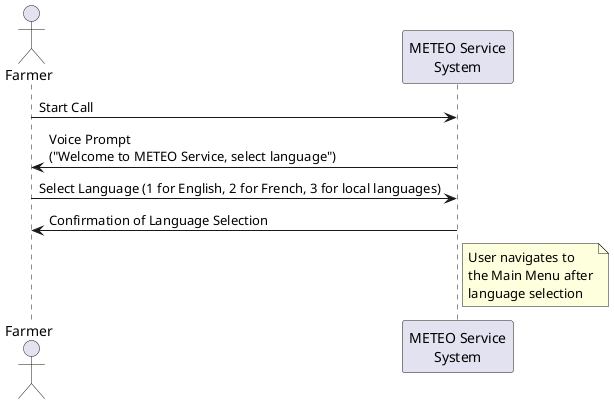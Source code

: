 @startuml
actor User as "Farmer"
participant "METEO Service\nSystem" as System

User -> System : Start Call
System -> User : Voice Prompt\n("Welcome to METEO Service, select language")
User -> System : Select Language (1 for English, 2 for French, 3 for local languages)
System -> User : Confirmation of Language Selection

note right of System : User navigates to\nthe Main Menu after\nlanguage selection
@enduml
